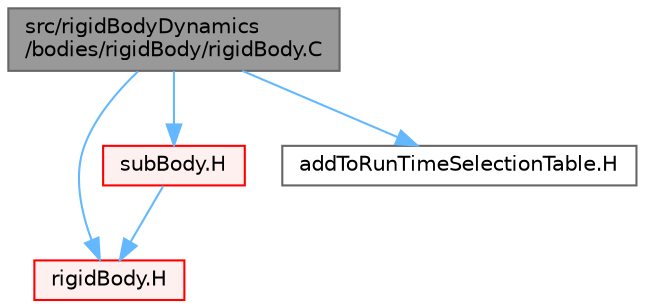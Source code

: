 digraph "src/rigidBodyDynamics/bodies/rigidBody/rigidBody.C"
{
 // LATEX_PDF_SIZE
  bgcolor="transparent";
  edge [fontname=Helvetica,fontsize=10,labelfontname=Helvetica,labelfontsize=10];
  node [fontname=Helvetica,fontsize=10,shape=box,height=0.2,width=0.4];
  Node1 [id="Node000001",label="src/rigidBodyDynamics\l/bodies/rigidBody/rigidBody.C",height=0.2,width=0.4,color="gray40", fillcolor="grey60", style="filled", fontcolor="black",tooltip=" "];
  Node1 -> Node2 [id="edge1_Node000001_Node000002",color="steelblue1",style="solid",tooltip=" "];
  Node2 [id="Node000002",label="rigidBody.H",height=0.2,width=0.4,color="red", fillcolor="#FFF0F0", style="filled",URL="$rigidBody_8H.html",tooltip=" "];
  Node1 -> Node169 [id="edge2_Node000001_Node000169",color="steelblue1",style="solid",tooltip=" "];
  Node169 [id="Node000169",label="subBody.H",height=0.2,width=0.4,color="red", fillcolor="#FFF0F0", style="filled",URL="$subBody_8H.html",tooltip=" "];
  Node169 -> Node2 [id="edge3_Node000169_Node000002",color="steelblue1",style="solid",tooltip=" "];
  Node1 -> Node171 [id="edge4_Node000001_Node000171",color="steelblue1",style="solid",tooltip=" "];
  Node171 [id="Node000171",label="addToRunTimeSelectionTable.H",height=0.2,width=0.4,color="grey40", fillcolor="white", style="filled",URL="$addToRunTimeSelectionTable_8H.html",tooltip="Macros for easy insertion into run-time selection tables."];
}
